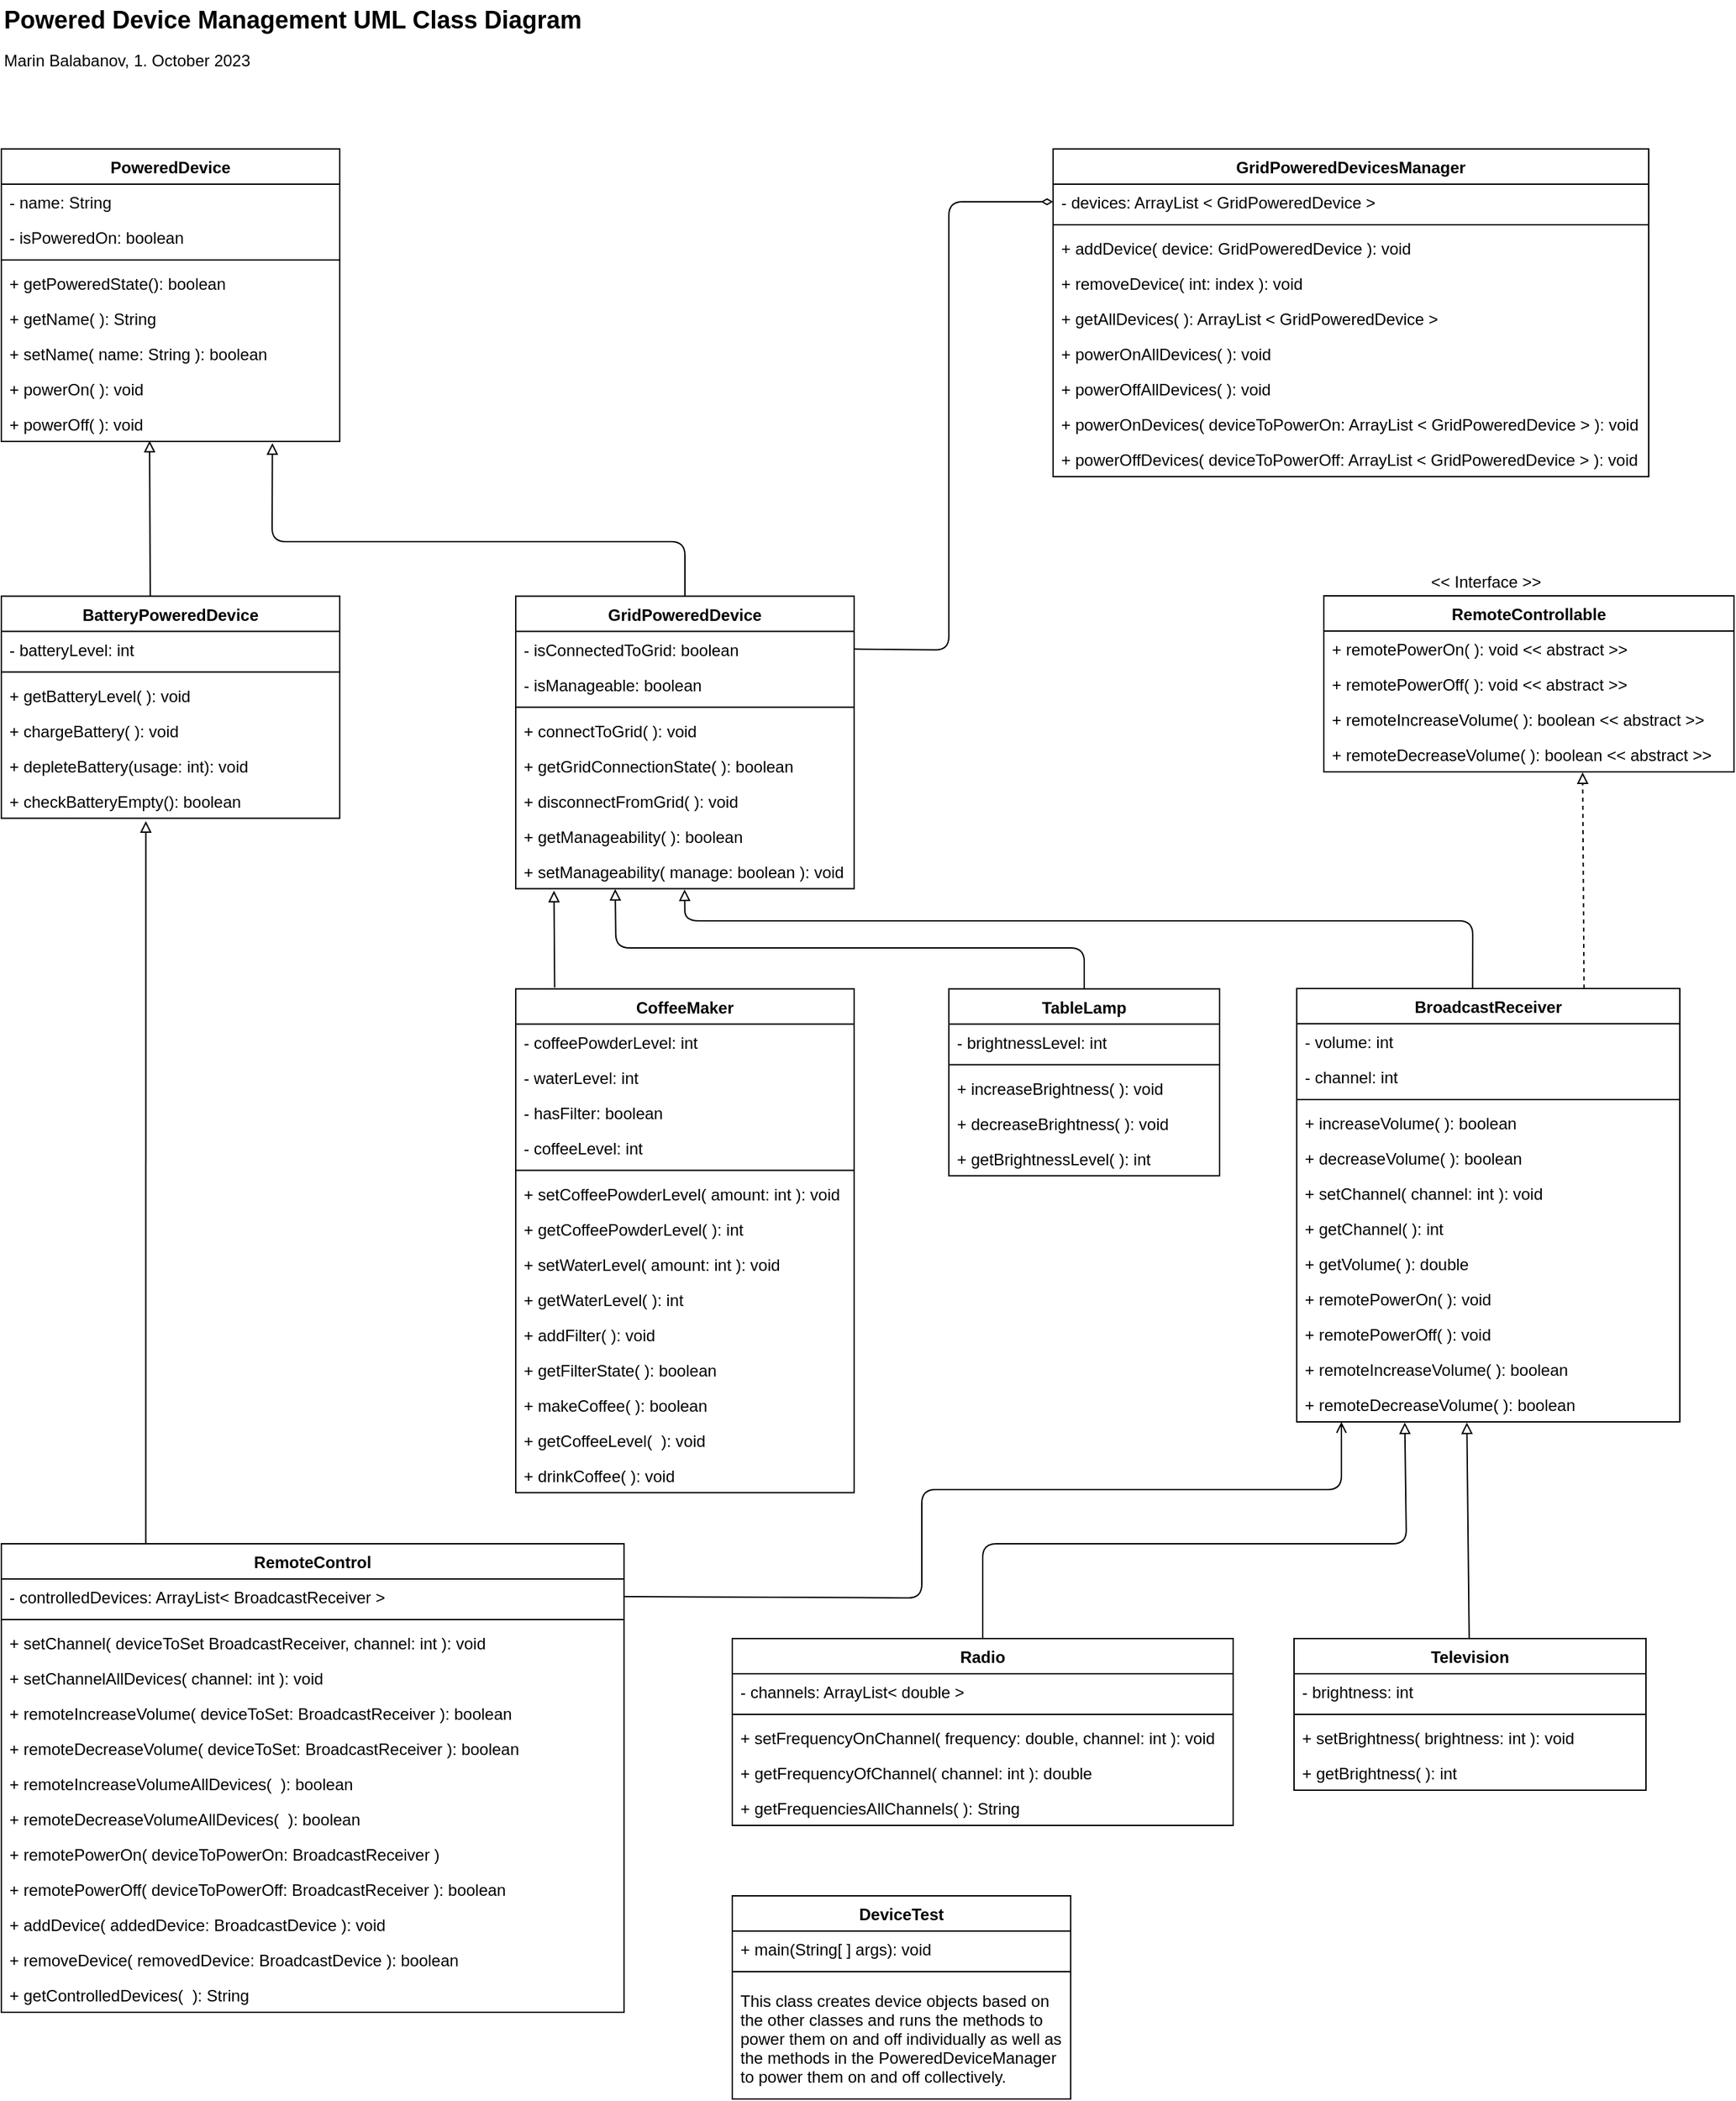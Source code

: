 <mxfile>
    <diagram id="2hzB7h1dTjumFmZ8ST3w" name="Page-1">
        <mxGraphModel dx="594" dy="463" grid="1" gridSize="10" guides="1" tooltips="1" connect="0" arrows="1" fold="1" page="1" pageScale="1" pageWidth="850" pageHeight="1100" math="0" shadow="0">
            <root>
                <mxCell id="0"/>
                <mxCell id="1" parent="0"/>
                <mxCell id="194" style="edgeStyle=none;html=1;entryX=0.801;entryY=1.049;entryDx=0;entryDy=0;entryPerimeter=0;endArrow=block;endFill=0;" parent="1" source="2" target="182" edge="1">
                    <mxGeometry relative="1" as="geometry">
                        <Array as="points">
                            <mxPoint x="565" y="440"/>
                            <mxPoint x="260" y="440"/>
                        </Array>
                    </mxGeometry>
                </mxCell>
                <mxCell id="2" value="GridPoweredDevice" style="swimlane;fontStyle=1;align=center;verticalAlign=top;childLayout=stackLayout;horizontal=1;startSize=26;horizontalStack=0;resizeParent=1;resizeParentMax=0;resizeLast=0;collapsible=1;marginBottom=0;" parent="1" vertex="1">
                    <mxGeometry x="440" y="480.31" width="250" height="216" as="geometry"/>
                </mxCell>
                <mxCell id="200" value="- isConnectedToGrid: boolean" style="text;strokeColor=none;fillColor=none;align=left;verticalAlign=top;spacingLeft=4;spacingRight=4;overflow=hidden;rotatable=0;points=[[0,0.5],[1,0.5]];portConstraint=eastwest;" parent="2" vertex="1">
                    <mxGeometry y="26" width="250" height="26" as="geometry"/>
                </mxCell>
                <mxCell id="6" value="- isManageable: boolean" style="text;strokeColor=none;fillColor=none;align=left;verticalAlign=top;spacingLeft=4;spacingRight=4;overflow=hidden;rotatable=0;points=[[0,0.5],[1,0.5]];portConstraint=eastwest;" parent="2" vertex="1">
                    <mxGeometry y="52" width="250" height="26" as="geometry"/>
                </mxCell>
                <mxCell id="4" value="" style="line;strokeWidth=1;fillColor=none;align=left;verticalAlign=middle;spacingTop=-1;spacingLeft=3;spacingRight=3;rotatable=0;labelPosition=right;points=[];portConstraint=eastwest;strokeColor=inherit;" parent="2" vertex="1">
                    <mxGeometry y="78" width="250" height="8" as="geometry"/>
                </mxCell>
                <mxCell id="201" value="+ connectToGrid( ): void" style="text;strokeColor=none;fillColor=none;align=left;verticalAlign=top;spacingLeft=4;spacingRight=4;overflow=hidden;rotatable=0;points=[[0,0.5],[1,0.5]];portConstraint=eastwest;" parent="2" vertex="1">
                    <mxGeometry y="86" width="250" height="26" as="geometry"/>
                </mxCell>
                <mxCell id="215" value="+ getGridConnectionState( ): boolean" style="text;strokeColor=none;fillColor=none;align=left;verticalAlign=top;spacingLeft=4;spacingRight=4;overflow=hidden;rotatable=0;points=[[0,0.5],[1,0.5]];portConstraint=eastwest;" vertex="1" parent="2">
                    <mxGeometry y="112" width="250" height="26" as="geometry"/>
                </mxCell>
                <mxCell id="202" value="+ disconnectFromGrid( ): void" style="text;strokeColor=none;fillColor=none;align=left;verticalAlign=top;spacingLeft=4;spacingRight=4;overflow=hidden;rotatable=0;points=[[0,0.5],[1,0.5]];portConstraint=eastwest;" parent="2" vertex="1">
                    <mxGeometry y="138" width="250" height="26" as="geometry"/>
                </mxCell>
                <mxCell id="147" value="+ getManageability( ): boolean" style="text;strokeColor=none;fillColor=none;align=left;verticalAlign=top;spacingLeft=4;spacingRight=4;overflow=hidden;rotatable=0;points=[[0,0.5],[1,0.5]];portConstraint=eastwest;" parent="2" vertex="1">
                    <mxGeometry y="164" width="250" height="26" as="geometry"/>
                </mxCell>
                <mxCell id="203" value="+ setManageability( manage: boolean ): void" style="text;strokeColor=none;fillColor=none;align=left;verticalAlign=top;spacingLeft=4;spacingRight=4;overflow=hidden;rotatable=0;points=[[0,0.5],[1,0.5]];portConstraint=eastwest;" parent="2" vertex="1">
                    <mxGeometry y="190" width="250" height="26" as="geometry"/>
                </mxCell>
                <mxCell id="122" style="edgeStyle=none;html=1;endArrow=block;endFill=0;exitX=0.5;exitY=0;exitDx=0;exitDy=0;entryX=0.282;entryY=1.017;entryDx=0;entryDy=0;entryPerimeter=0;" parent="1" source="15" target="229" edge="1">
                    <mxGeometry relative="1" as="geometry">
                        <mxPoint x="1095" y="1094" as="targetPoint"/>
                        <Array as="points">
                            <mxPoint x="785" y="1180"/>
                            <mxPoint x="1098" y="1180"/>
                        </Array>
                    </mxGeometry>
                </mxCell>
                <mxCell id="15" value="Radio" style="swimlane;fontStyle=1;align=center;verticalAlign=top;childLayout=stackLayout;horizontal=1;startSize=26;horizontalStack=0;resizeParent=1;resizeParentMax=0;resizeLast=0;collapsible=1;marginBottom=0;" parent="1" vertex="1">
                    <mxGeometry x="600" y="1250" width="370" height="138" as="geometry"/>
                </mxCell>
                <mxCell id="221" value="- channels: ArrayList&lt; double &gt;" style="text;strokeColor=none;fillColor=none;align=left;verticalAlign=top;spacingLeft=4;spacingRight=4;overflow=hidden;rotatable=0;points=[[0,0.5],[1,0.5]];portConstraint=eastwest;" vertex="1" parent="15">
                    <mxGeometry y="26" width="370" height="26" as="geometry"/>
                </mxCell>
                <mxCell id="222" value="" style="line;strokeWidth=1;fillColor=none;align=left;verticalAlign=middle;spacingTop=-1;spacingLeft=3;spacingRight=3;rotatable=0;labelPosition=right;points=[];portConstraint=eastwest;strokeColor=inherit;" vertex="1" parent="15">
                    <mxGeometry y="52" width="370" height="8" as="geometry"/>
                </mxCell>
                <mxCell id="19" value="+ setFrequencyOnChannel( frequency: double, channel: int ): void" style="text;strokeColor=none;fillColor=none;align=left;verticalAlign=top;spacingLeft=4;spacingRight=4;overflow=hidden;rotatable=0;points=[[0,0.5],[1,0.5]];portConstraint=eastwest;" parent="15" vertex="1">
                    <mxGeometry y="60" width="370" height="26" as="geometry"/>
                </mxCell>
                <mxCell id="162" value="+ getFrequencyOfChannel( channel: int ): double" style="text;strokeColor=none;fillColor=none;align=left;verticalAlign=top;spacingLeft=4;spacingRight=4;overflow=hidden;rotatable=0;points=[[0,0.5],[1,0.5]];portConstraint=eastwest;" parent="15" vertex="1">
                    <mxGeometry y="86" width="370" height="26" as="geometry"/>
                </mxCell>
                <mxCell id="223" value="+ getFrequenciesAllChannels( ): String" style="text;strokeColor=none;fillColor=none;align=left;verticalAlign=top;spacingLeft=4;spacingRight=4;overflow=hidden;rotatable=0;points=[[0,0.5],[1,0.5]];portConstraint=eastwest;" vertex="1" parent="15">
                    <mxGeometry y="112" width="370" height="26" as="geometry"/>
                </mxCell>
                <mxCell id="197" style="edgeStyle=none;html=1;entryX=0.444;entryY=1.017;entryDx=0;entryDy=0;entryPerimeter=0;endArrow=block;endFill=0;" parent="1" source="31" target="229" edge="1">
                    <mxGeometry relative="1" as="geometry"/>
                </mxCell>
                <mxCell id="31" value="Television" style="swimlane;fontStyle=1;align=center;verticalAlign=top;childLayout=stackLayout;horizontal=1;startSize=26;horizontalStack=0;resizeParent=1;resizeParentMax=0;resizeLast=0;collapsible=1;marginBottom=0;" parent="1" vertex="1">
                    <mxGeometry x="1015" y="1250" width="260" height="112" as="geometry"/>
                </mxCell>
                <mxCell id="32" value="- brightness: int" style="text;strokeColor=none;fillColor=none;align=left;verticalAlign=top;spacingLeft=4;spacingRight=4;overflow=hidden;rotatable=0;points=[[0,0.5],[1,0.5]];portConstraint=eastwest;" parent="31" vertex="1">
                    <mxGeometry y="26" width="260" height="26" as="geometry"/>
                </mxCell>
                <mxCell id="34" value="" style="line;strokeWidth=1;fillColor=none;align=left;verticalAlign=middle;spacingTop=-1;spacingLeft=3;spacingRight=3;rotatable=0;labelPosition=right;points=[];portConstraint=eastwest;strokeColor=inherit;" parent="31" vertex="1">
                    <mxGeometry y="52" width="260" height="8" as="geometry"/>
                </mxCell>
                <mxCell id="35" value="+ setBrightness( brightness: int ): void" style="text;strokeColor=none;fillColor=none;align=left;verticalAlign=top;spacingLeft=4;spacingRight=4;overflow=hidden;rotatable=0;points=[[0,0.5],[1,0.5]];portConstraint=eastwest;" parent="31" vertex="1">
                    <mxGeometry y="60" width="260" height="26" as="geometry"/>
                </mxCell>
                <mxCell id="36" value="+ getBrightness( ): int" style="text;strokeColor=none;fillColor=none;align=left;verticalAlign=top;spacingLeft=4;spacingRight=4;overflow=hidden;rotatable=0;points=[[0,0.5],[1,0.5]];portConstraint=eastwest;" parent="31" vertex="1">
                    <mxGeometry y="86" width="260" height="26" as="geometry"/>
                </mxCell>
                <mxCell id="120" style="edgeStyle=none;html=1;exitX=0.75;exitY=0;exitDx=0;exitDy=0;dashed=1;endArrow=block;endFill=0;entryX=0.631;entryY=1.016;entryDx=0;entryDy=0;entryPerimeter=0;" parent="1" source="44" target="227" edge="1">
                    <mxGeometry relative="1" as="geometry">
                        <mxPoint x="1194.857" y="700.31" as="targetPoint"/>
                    </mxGeometry>
                </mxCell>
                <mxCell id="44" value="BroadcastReceiver" style="swimlane;fontStyle=1;align=center;verticalAlign=top;childLayout=stackLayout;horizontal=1;startSize=26;horizontalStack=0;resizeParent=1;resizeParentMax=0;resizeLast=0;collapsible=1;marginBottom=0;" parent="1" vertex="1">
                    <mxGeometry x="1017" y="770" width="283" height="320" as="geometry"/>
                </mxCell>
                <mxCell id="46" value="- volume: int" style="text;strokeColor=none;fillColor=none;align=left;verticalAlign=top;spacingLeft=4;spacingRight=4;overflow=hidden;rotatable=0;points=[[0,0.5],[1,0.5]];portConstraint=eastwest;" parent="44" vertex="1">
                    <mxGeometry y="26" width="283" height="26" as="geometry"/>
                </mxCell>
                <mxCell id="149" value="- channel: int" style="text;strokeColor=none;fillColor=none;align=left;verticalAlign=top;spacingLeft=4;spacingRight=4;overflow=hidden;rotatable=0;points=[[0,0.5],[1,0.5]];portConstraint=eastwest;" parent="44" vertex="1">
                    <mxGeometry y="52" width="283" height="26" as="geometry"/>
                </mxCell>
                <mxCell id="48" value="" style="line;strokeWidth=1;fillColor=none;align=left;verticalAlign=middle;spacingTop=-1;spacingLeft=3;spacingRight=3;rotatable=0;labelPosition=right;points=[];portConstraint=eastwest;strokeColor=inherit;" parent="44" vertex="1">
                    <mxGeometry y="78" width="283" height="8" as="geometry"/>
                </mxCell>
                <mxCell id="51" value="+ increaseVolume( ): boolean" style="text;strokeColor=none;fillColor=none;align=left;verticalAlign=top;spacingLeft=4;spacingRight=4;overflow=hidden;rotatable=0;points=[[0,0.5],[1,0.5]];portConstraint=eastwest;" parent="44" vertex="1">
                    <mxGeometry y="86" width="283" height="26" as="geometry"/>
                </mxCell>
                <mxCell id="52" value="+ decreaseVolume( ): boolean" style="text;strokeColor=none;fillColor=none;align=left;verticalAlign=top;spacingLeft=4;spacingRight=4;overflow=hidden;rotatable=0;points=[[0,0.5],[1,0.5]];portConstraint=eastwest;" parent="44" vertex="1">
                    <mxGeometry y="112" width="283" height="26" as="geometry"/>
                </mxCell>
                <mxCell id="150" value="+ setChannel( channel: int ): void" style="text;strokeColor=none;fillColor=none;align=left;verticalAlign=top;spacingLeft=4;spacingRight=4;overflow=hidden;rotatable=0;points=[[0,0.5],[1,0.5]];portConstraint=eastwest;" parent="44" vertex="1">
                    <mxGeometry y="138" width="283" height="26" as="geometry"/>
                </mxCell>
                <mxCell id="53" value="+ getChannel( ): int" style="text;strokeColor=none;fillColor=none;align=left;verticalAlign=top;spacingLeft=4;spacingRight=4;overflow=hidden;rotatable=0;points=[[0,0.5],[1,0.5]];portConstraint=eastwest;" parent="44" vertex="1">
                    <mxGeometry y="164" width="283" height="26" as="geometry"/>
                </mxCell>
                <mxCell id="159" value="+ getVolume( ): double" style="text;strokeColor=none;fillColor=none;align=left;verticalAlign=top;spacingLeft=4;spacingRight=4;overflow=hidden;rotatable=0;points=[[0,0.5],[1,0.5]];portConstraint=eastwest;" parent="44" vertex="1">
                    <mxGeometry y="190" width="283" height="26" as="geometry"/>
                </mxCell>
                <mxCell id="160" value="+ remotePowerOn( ): void" style="text;strokeColor=none;fillColor=none;align=left;verticalAlign=top;spacingLeft=4;spacingRight=4;overflow=hidden;rotatable=0;points=[[0,0.5],[1,0.5]];portConstraint=eastwest;" parent="44" vertex="1">
                    <mxGeometry y="216" width="283" height="26" as="geometry"/>
                </mxCell>
                <mxCell id="161" value="+ remotePowerOff( ): void" style="text;strokeColor=none;fillColor=none;align=left;verticalAlign=top;spacingLeft=4;spacingRight=4;overflow=hidden;rotatable=0;points=[[0,0.5],[1,0.5]];portConstraint=eastwest;" parent="44" vertex="1">
                    <mxGeometry y="242" width="283" height="26" as="geometry"/>
                </mxCell>
                <mxCell id="228" value="+ remoteIncreaseVolume( ): boolean" style="text;strokeColor=none;fillColor=none;align=left;verticalAlign=top;spacingLeft=4;spacingRight=4;overflow=hidden;rotatable=0;points=[[0,0.5],[1,0.5]];portConstraint=eastwest;" vertex="1" parent="44">
                    <mxGeometry y="268" width="283" height="26" as="geometry"/>
                </mxCell>
                <mxCell id="229" value="+ remoteDecreaseVolume( ): boolean" style="text;strokeColor=none;fillColor=none;align=left;verticalAlign=top;spacingLeft=4;spacingRight=4;overflow=hidden;rotatable=0;points=[[0,0.5],[1,0.5]];portConstraint=eastwest;" vertex="1" parent="44">
                    <mxGeometry y="294" width="283" height="26" as="geometry"/>
                </mxCell>
                <mxCell id="55" value="TableLamp" style="swimlane;fontStyle=1;align=center;verticalAlign=top;childLayout=stackLayout;horizontal=1;startSize=26;horizontalStack=0;resizeParent=1;resizeParentMax=0;resizeLast=0;collapsible=1;marginBottom=0;" parent="1" vertex="1">
                    <mxGeometry x="760" y="770.31" width="200" height="138" as="geometry"/>
                </mxCell>
                <mxCell id="56" value="- brightnessLevel: int" style="text;strokeColor=none;fillColor=none;align=left;verticalAlign=top;spacingLeft=4;spacingRight=4;overflow=hidden;rotatable=0;points=[[0,0.5],[1,0.5]];portConstraint=eastwest;" parent="55" vertex="1">
                    <mxGeometry y="26" width="200" height="26" as="geometry"/>
                </mxCell>
                <mxCell id="58" value="" style="line;strokeWidth=1;fillColor=none;align=left;verticalAlign=middle;spacingTop=-1;spacingLeft=3;spacingRight=3;rotatable=0;labelPosition=right;points=[];portConstraint=eastwest;strokeColor=inherit;" parent="55" vertex="1">
                    <mxGeometry y="52" width="200" height="8" as="geometry"/>
                </mxCell>
                <mxCell id="59" value="+ increaseBrightness( ): void" style="text;strokeColor=none;fillColor=none;align=left;verticalAlign=top;spacingLeft=4;spacingRight=4;overflow=hidden;rotatable=0;points=[[0,0.5],[1,0.5]];portConstraint=eastwest;" parent="55" vertex="1">
                    <mxGeometry y="60" width="200" height="26" as="geometry"/>
                </mxCell>
                <mxCell id="60" value="+ decreaseBrightness( ): void" style="text;strokeColor=none;fillColor=none;align=left;verticalAlign=top;spacingLeft=4;spacingRight=4;overflow=hidden;rotatable=0;points=[[0,0.5],[1,0.5]];portConstraint=eastwest;" parent="55" vertex="1">
                    <mxGeometry y="86" width="200" height="26" as="geometry"/>
                </mxCell>
                <mxCell id="61" value="+ getBrightnessLevel( ): int" style="text;strokeColor=none;fillColor=none;align=left;verticalAlign=top;spacingLeft=4;spacingRight=4;overflow=hidden;rotatable=0;points=[[0,0.5],[1,0.5]];portConstraint=eastwest;" parent="55" vertex="1">
                    <mxGeometry y="112" width="200" height="26" as="geometry"/>
                </mxCell>
                <mxCell id="199" style="edgeStyle=none;html=1;endArrow=block;endFill=0;exitX=0.115;exitY=-0.003;exitDx=0;exitDy=0;exitPerimeter=0;entryX=0.113;entryY=1.056;entryDx=0;entryDy=0;entryPerimeter=0;" parent="1" source="62" edge="1" target="203">
                    <mxGeometry relative="1" as="geometry">
                        <mxPoint x="469" y="670" as="targetPoint"/>
                    </mxGeometry>
                </mxCell>
                <mxCell id="62" value="CoffeeMaker" style="swimlane;fontStyle=1;align=center;verticalAlign=top;childLayout=stackLayout;horizontal=1;startSize=26;horizontalStack=0;resizeParent=1;resizeParentMax=0;resizeLast=0;collapsible=1;marginBottom=0;" parent="1" vertex="1">
                    <mxGeometry x="440" y="770.31" width="250" height="372" as="geometry"/>
                </mxCell>
                <mxCell id="63" value="- coffeePowderLevel: int" style="text;strokeColor=none;fillColor=none;align=left;verticalAlign=top;spacingLeft=4;spacingRight=4;overflow=hidden;rotatable=0;points=[[0,0.5],[1,0.5]];portConstraint=eastwest;" parent="62" vertex="1">
                    <mxGeometry y="26" width="250" height="26" as="geometry"/>
                </mxCell>
                <mxCell id="71" value="- waterLevel: int" style="text;strokeColor=none;fillColor=none;align=left;verticalAlign=top;spacingLeft=4;spacingRight=4;overflow=hidden;rotatable=0;points=[[0,0.5],[1,0.5]];portConstraint=eastwest;" parent="62" vertex="1">
                    <mxGeometry y="52" width="250" height="26" as="geometry"/>
                </mxCell>
                <mxCell id="70" value="- hasFilter: boolean" style="text;strokeColor=none;fillColor=none;align=left;verticalAlign=top;spacingLeft=4;spacingRight=4;overflow=hidden;rotatable=0;points=[[0,0.5],[1,0.5]];portConstraint=eastwest;" parent="62" vertex="1">
                    <mxGeometry y="78" width="250" height="26" as="geometry"/>
                </mxCell>
                <mxCell id="218" value="- coffeeLevel: int" style="text;strokeColor=none;fillColor=none;align=left;verticalAlign=top;spacingLeft=4;spacingRight=4;overflow=hidden;rotatable=0;points=[[0,0.5],[1,0.5]];portConstraint=eastwest;" vertex="1" parent="62">
                    <mxGeometry y="104" width="250" height="26" as="geometry"/>
                </mxCell>
                <mxCell id="64" value="" style="line;strokeWidth=1;fillColor=none;align=left;verticalAlign=middle;spacingTop=-1;spacingLeft=3;spacingRight=3;rotatable=0;labelPosition=right;points=[];portConstraint=eastwest;strokeColor=inherit;" parent="62" vertex="1">
                    <mxGeometry y="130" width="250" height="8" as="geometry"/>
                </mxCell>
                <mxCell id="65" value="+ setCoffeePowderLevel( amount: int ): void" style="text;strokeColor=none;fillColor=none;align=left;verticalAlign=top;spacingLeft=4;spacingRight=4;overflow=hidden;rotatable=0;points=[[0,0.5],[1,0.5]];portConstraint=eastwest;" parent="62" vertex="1">
                    <mxGeometry y="138" width="250" height="26" as="geometry"/>
                </mxCell>
                <mxCell id="66" value="+ getCoffeePowderLevel( ): int" style="text;strokeColor=none;fillColor=none;align=left;verticalAlign=top;spacingLeft=4;spacingRight=4;overflow=hidden;rotatable=0;points=[[0,0.5],[1,0.5]];portConstraint=eastwest;" parent="62" vertex="1">
                    <mxGeometry y="164" width="250" height="26" as="geometry"/>
                </mxCell>
                <mxCell id="128" value="+ setWaterLevel( amount: int ): void" style="text;strokeColor=none;fillColor=none;align=left;verticalAlign=top;spacingLeft=4;spacingRight=4;overflow=hidden;rotatable=0;points=[[0,0.5],[1,0.5]];portConstraint=eastwest;" parent="62" vertex="1">
                    <mxGeometry y="190" width="250" height="26" as="geometry"/>
                </mxCell>
                <mxCell id="129" value="+ getWaterLevel( ): int" style="text;strokeColor=none;fillColor=none;align=left;verticalAlign=top;spacingLeft=4;spacingRight=4;overflow=hidden;rotatable=0;points=[[0,0.5],[1,0.5]];portConstraint=eastwest;" parent="62" vertex="1">
                    <mxGeometry y="216" width="250" height="26" as="geometry"/>
                </mxCell>
                <mxCell id="67" value="+ addFilter( ): void" style="text;strokeColor=none;fillColor=none;align=left;verticalAlign=top;spacingLeft=4;spacingRight=4;overflow=hidden;rotatable=0;points=[[0,0.5],[1,0.5]];portConstraint=eastwest;" parent="62" vertex="1">
                    <mxGeometry y="242" width="250" height="26" as="geometry"/>
                </mxCell>
                <mxCell id="130" value="+ getFilterState( ): boolean" style="text;strokeColor=none;fillColor=none;align=left;verticalAlign=top;spacingLeft=4;spacingRight=4;overflow=hidden;rotatable=0;points=[[0,0.5],[1,0.5]];portConstraint=eastwest;" parent="62" vertex="1">
                    <mxGeometry y="268" width="250" height="26" as="geometry"/>
                </mxCell>
                <mxCell id="216" value="+ makeCoffee( ): boolean" style="text;strokeColor=none;fillColor=none;align=left;verticalAlign=top;spacingLeft=4;spacingRight=4;overflow=hidden;rotatable=0;points=[[0,0.5],[1,0.5]];portConstraint=eastwest;" vertex="1" parent="62">
                    <mxGeometry y="294" width="250" height="26" as="geometry"/>
                </mxCell>
                <mxCell id="219" value="+ getCoffeeLevel(  ): void" style="text;strokeColor=none;fillColor=none;align=left;verticalAlign=top;spacingLeft=4;spacingRight=4;overflow=hidden;rotatable=0;points=[[0,0.5],[1,0.5]];portConstraint=eastwest;" vertex="1" parent="62">
                    <mxGeometry y="320" width="250" height="26" as="geometry"/>
                </mxCell>
                <mxCell id="220" value="+ drinkCoffee( ): void" style="text;strokeColor=none;fillColor=none;align=left;verticalAlign=top;spacingLeft=4;spacingRight=4;overflow=hidden;rotatable=0;points=[[0,0.5],[1,0.5]];portConstraint=eastwest;" vertex="1" parent="62">
                    <mxGeometry y="346" width="250" height="26" as="geometry"/>
                </mxCell>
                <mxCell id="87" value="RemoteControllable" style="swimlane;fontStyle=1;align=center;verticalAlign=top;childLayout=stackLayout;horizontal=1;startSize=26;horizontalStack=0;resizeParent=1;resizeParentMax=0;resizeLast=0;collapsible=1;marginBottom=0;" parent="1" vertex="1">
                    <mxGeometry x="1037" y="480" width="303" height="130" as="geometry"/>
                </mxCell>
                <mxCell id="88" value="+ remotePowerOn( ): void &lt;&lt; abstract &gt;&gt;" style="text;strokeColor=none;fillColor=none;align=left;verticalAlign=top;spacingLeft=4;spacingRight=4;overflow=hidden;rotatable=0;points=[[0,0.5],[1,0.5]];portConstraint=eastwest;" parent="87" vertex="1">
                    <mxGeometry y="26" width="303" height="26" as="geometry"/>
                </mxCell>
                <mxCell id="89" value="+ remotePowerOff( ): void &lt;&lt; abstract &gt;&gt;" style="text;strokeColor=none;fillColor=none;align=left;verticalAlign=top;spacingLeft=4;spacingRight=4;overflow=hidden;rotatable=0;points=[[0,0.5],[1,0.5]];portConstraint=eastwest;" parent="87" vertex="1">
                    <mxGeometry y="52" width="303" height="26" as="geometry"/>
                </mxCell>
                <mxCell id="226" value="+ remoteIncreaseVolume( ): boolean &lt;&lt; abstract &gt;&gt;" style="text;strokeColor=none;fillColor=none;align=left;verticalAlign=top;spacingLeft=4;spacingRight=4;overflow=hidden;rotatable=0;points=[[0,0.5],[1,0.5]];portConstraint=eastwest;" vertex="1" parent="87">
                    <mxGeometry y="78" width="303" height="26" as="geometry"/>
                </mxCell>
                <mxCell id="227" value="+ remoteDecreaseVolume( ): boolean &lt;&lt; abstract &gt;&gt;" style="text;strokeColor=none;fillColor=none;align=left;verticalAlign=top;spacingLeft=4;spacingRight=4;overflow=hidden;rotatable=0;points=[[0,0.5],[1,0.5]];portConstraint=eastwest;" vertex="1" parent="87">
                    <mxGeometry y="104" width="303" height="26" as="geometry"/>
                </mxCell>
                <mxCell id="92" value="GridPoweredDevicesManager" style="swimlane;fontStyle=1;align=center;verticalAlign=top;childLayout=stackLayout;horizontal=1;startSize=26;horizontalStack=0;resizeParent=1;resizeParentMax=0;resizeLast=0;collapsible=1;marginBottom=0;" parent="1" vertex="1">
                    <mxGeometry x="837" y="150" width="440" height="242" as="geometry"/>
                </mxCell>
                <mxCell id="93" value="- devices: ArrayList &lt; GridPoweredDevice &gt;" style="text;strokeColor=none;fillColor=none;align=left;verticalAlign=top;spacingLeft=4;spacingRight=4;overflow=hidden;rotatable=0;points=[[0,0.5],[1,0.5]];portConstraint=eastwest;" parent="92" vertex="1">
                    <mxGeometry y="26" width="440" height="26" as="geometry"/>
                </mxCell>
                <mxCell id="95" value="" style="line;strokeWidth=1;fillColor=none;align=left;verticalAlign=middle;spacingTop=-1;spacingLeft=3;spacingRight=3;rotatable=0;labelPosition=right;points=[];portConstraint=eastwest;strokeColor=inherit;" parent="92" vertex="1">
                    <mxGeometry y="52" width="440" height="8" as="geometry"/>
                </mxCell>
                <mxCell id="96" value="+ addDevice( device: GridPoweredDevice ): void" style="text;strokeColor=none;fillColor=none;align=left;verticalAlign=top;spacingLeft=4;spacingRight=4;overflow=hidden;rotatable=0;points=[[0,0.5],[1,0.5]];portConstraint=eastwest;" parent="92" vertex="1">
                    <mxGeometry y="60" width="440" height="26" as="geometry"/>
                </mxCell>
                <mxCell id="98" value="+ removeDevice( int: index ): void" style="text;strokeColor=none;fillColor=none;align=left;verticalAlign=top;spacingLeft=4;spacingRight=4;overflow=hidden;rotatable=0;points=[[0,0.5],[1,0.5]];portConstraint=eastwest;" parent="92" vertex="1">
                    <mxGeometry y="86" width="440" height="26" as="geometry"/>
                </mxCell>
                <mxCell id="97" value="+ getAllDevices( ): ArrayList &lt; GridPoweredDevice &gt;" style="text;strokeColor=none;fillColor=none;align=left;verticalAlign=top;spacingLeft=4;spacingRight=4;overflow=hidden;rotatable=0;points=[[0,0.5],[1,0.5]];portConstraint=eastwest;" parent="92" vertex="1">
                    <mxGeometry y="112" width="440" height="26" as="geometry"/>
                </mxCell>
                <mxCell id="99" value="+ powerOnAllDevices( ): void" style="text;strokeColor=none;fillColor=none;align=left;verticalAlign=top;spacingLeft=4;spacingRight=4;overflow=hidden;rotatable=0;points=[[0,0.5],[1,0.5]];portConstraint=eastwest;" parent="92" vertex="1">
                    <mxGeometry y="138" width="440" height="26" as="geometry"/>
                </mxCell>
                <mxCell id="100" value="+ powerOffAllDevices( ): void" style="text;strokeColor=none;fillColor=none;align=left;verticalAlign=top;spacingLeft=4;spacingRight=4;overflow=hidden;rotatable=0;points=[[0,0.5],[1,0.5]];portConstraint=eastwest;" parent="92" vertex="1">
                    <mxGeometry y="164" width="440" height="26" as="geometry"/>
                </mxCell>
                <mxCell id="136" value="+ powerOnDevices( deviceToPowerOn: ArrayList &lt; GridPoweredDevice &gt; ): void" style="text;strokeColor=none;fillColor=none;align=left;verticalAlign=top;spacingLeft=4;spacingRight=4;overflow=hidden;rotatable=0;points=[[0,0.5],[1,0.5]];portConstraint=eastwest;" parent="92" vertex="1">
                    <mxGeometry y="190" width="440" height="26" as="geometry"/>
                </mxCell>
                <mxCell id="152" value="+ powerOffDevices( deviceToPowerOff: ArrayList &lt; GridPoweredDevice &gt; ): void" style="text;strokeColor=none;fillColor=none;align=left;verticalAlign=top;spacingLeft=4;spacingRight=4;overflow=hidden;rotatable=0;points=[[0,0.5],[1,0.5]];portConstraint=eastwest;" parent="92" vertex="1">
                    <mxGeometry y="216" width="440" height="26" as="geometry"/>
                </mxCell>
                <mxCell id="112" style="edgeStyle=none;html=1;entryX=0;entryY=0.5;entryDx=0;entryDy=0;endArrow=diamondThin;endFill=0;exitX=1;exitY=0.5;exitDx=0;exitDy=0;" parent="1" target="93" edge="1">
                    <mxGeometry relative="1" as="geometry">
                        <mxPoint x="690" y="519.31" as="sourcePoint"/>
                        <Array as="points">
                            <mxPoint x="760" y="520"/>
                            <mxPoint x="760" y="189"/>
                        </Array>
                    </mxGeometry>
                </mxCell>
                <mxCell id="115" style="edgeStyle=none;html=1;endArrow=block;endFill=0;entryX=0.294;entryY=1.008;entryDx=0;entryDy=0;entryPerimeter=0;" parent="1" target="203" edge="1">
                    <mxGeometry relative="1" as="geometry">
                        <mxPoint x="860" y="770" as="sourcePoint"/>
                        <mxPoint x="515" y="644.986" as="targetPoint"/>
                        <Array as="points">
                            <mxPoint x="860" y="740"/>
                            <mxPoint x="514" y="740"/>
                        </Array>
                    </mxGeometry>
                </mxCell>
                <mxCell id="116" style="edgeStyle=none;html=1;endArrow=block;endFill=0;exitX=0.459;exitY=0;exitDx=0;exitDy=0;entryX=0.499;entryY=1.02;entryDx=0;entryDy=0;entryPerimeter=0;exitPerimeter=0;" parent="1" source="44" target="203" edge="1">
                    <mxGeometry relative="1" as="geometry">
                        <mxPoint x="550" y="835.52" as="sourcePoint"/>
                        <mxPoint x="581.5" y="644.388" as="targetPoint"/>
                        <Array as="points">
                            <mxPoint x="1147" y="720"/>
                            <mxPoint x="565" y="720"/>
                        </Array>
                    </mxGeometry>
                </mxCell>
                <mxCell id="124" value="Powered Device Management UML Class Diagram" style="text;html=1;strokeColor=none;fillColor=none;align=left;verticalAlign=middle;whiteSpace=wrap;rounded=0;fontStyle=1;fontSize=18;" parent="1" vertex="1">
                    <mxGeometry x="60" y="40" width="480" height="30" as="geometry"/>
                </mxCell>
                <mxCell id="125" value="Marin Balabanov, 1. October 2023" style="text;html=1;strokeColor=none;fillColor=none;align=left;verticalAlign=middle;whiteSpace=wrap;rounded=0;" parent="1" vertex="1">
                    <mxGeometry x="60" y="70" width="230" height="30" as="geometry"/>
                </mxCell>
                <mxCell id="135" value="&amp;lt;&amp;lt; Interface &amp;gt;&amp;gt;" style="text;html=1;strokeColor=none;fillColor=none;align=center;verticalAlign=middle;whiteSpace=wrap;rounded=0;" parent="1" vertex="1">
                    <mxGeometry x="1037" y="460.0" width="240" height="20" as="geometry"/>
                </mxCell>
                <mxCell id="190" style="edgeStyle=none;html=1;exitX=1;exitY=0.5;exitDx=0;exitDy=0;endArrow=open;endFill=0;" parent="1" source="167" edge="1">
                    <mxGeometry relative="1" as="geometry">
                        <Array as="points">
                            <mxPoint x="740" y="1220"/>
                            <mxPoint x="740" y="1140"/>
                            <mxPoint x="1050" y="1140"/>
                        </Array>
                        <mxPoint x="1050" y="1090" as="targetPoint"/>
                    </mxGeometry>
                </mxCell>
                <mxCell id="192" style="edgeStyle=none;html=1;entryX=0.427;entryY=1.081;entryDx=0;entryDy=0;entryPerimeter=0;endArrow=block;endFill=0;exitX=0.232;exitY=0;exitDx=0;exitDy=0;exitPerimeter=0;" parent="1" source="163" target="231" edge="1">
                    <mxGeometry relative="1" as="geometry">
                        <mxPoint x="220" y="740" as="targetPoint"/>
                        <mxPoint x="170" y="1060" as="sourcePoint"/>
                    </mxGeometry>
                </mxCell>
                <mxCell id="163" value="RemoteControl" style="swimlane;fontStyle=1;align=center;verticalAlign=top;childLayout=stackLayout;horizontal=1;startSize=26;horizontalStack=0;resizeParent=1;resizeParentMax=0;resizeLast=0;collapsible=1;marginBottom=0;" parent="1" vertex="1">
                    <mxGeometry x="60" y="1180" width="460" height="346" as="geometry"/>
                </mxCell>
                <mxCell id="167" value="- controlledDevices: ArrayList&lt; BroadcastReceiver &gt;" style="text;strokeColor=none;fillColor=none;align=left;verticalAlign=top;spacingLeft=4;spacingRight=4;overflow=hidden;rotatable=0;points=[[0,0.5],[1,0.5]];portConstraint=eastwest;" parent="163" vertex="1">
                    <mxGeometry y="26" width="460" height="26" as="geometry"/>
                </mxCell>
                <mxCell id="168" value="" style="line;strokeWidth=1;fillColor=none;align=left;verticalAlign=middle;spacingTop=-1;spacingLeft=3;spacingRight=3;rotatable=0;labelPosition=right;points=[];portConstraint=eastwest;strokeColor=inherit;" parent="163" vertex="1">
                    <mxGeometry y="52" width="460" height="8" as="geometry"/>
                </mxCell>
                <mxCell id="169" value="+ setChannel( deviceToSet BroadcastReceiver, channel: int ): void" style="text;strokeColor=none;fillColor=none;align=left;verticalAlign=top;spacingLeft=4;spacingRight=4;overflow=hidden;rotatable=0;points=[[0,0.5],[1,0.5]];portConstraint=eastwest;" parent="163" vertex="1">
                    <mxGeometry y="60" width="460" height="26" as="geometry"/>
                </mxCell>
                <mxCell id="211" value="+ setChannelAllDevices( channel: int ): void" style="text;strokeColor=none;fillColor=none;align=left;verticalAlign=top;spacingLeft=4;spacingRight=4;overflow=hidden;rotatable=0;points=[[0,0.5],[1,0.5]];portConstraint=eastwest;" vertex="1" parent="163">
                    <mxGeometry y="86" width="460" height="26" as="geometry"/>
                </mxCell>
                <mxCell id="170" value="+ remoteIncreaseVolume( deviceToSet: BroadcastReceiver ): boolean" style="text;strokeColor=none;fillColor=none;align=left;verticalAlign=top;spacingLeft=4;spacingRight=4;overflow=hidden;rotatable=0;points=[[0,0.5],[1,0.5]];portConstraint=eastwest;" parent="163" vertex="1">
                    <mxGeometry y="112" width="460" height="26" as="geometry"/>
                </mxCell>
                <mxCell id="171" value="+ remoteDecreaseVolume( deviceToSet: BroadcastReceiver ): boolean" style="text;strokeColor=none;fillColor=none;align=left;verticalAlign=top;spacingLeft=4;spacingRight=4;overflow=hidden;rotatable=0;points=[[0,0.5],[1,0.5]];portConstraint=eastwest;" parent="163" vertex="1">
                    <mxGeometry y="138" width="460" height="26" as="geometry"/>
                </mxCell>
                <mxCell id="214" value="+ remoteIncreaseVolumeAllDevices(  ): boolean" style="text;strokeColor=none;fillColor=none;align=left;verticalAlign=top;spacingLeft=4;spacingRight=4;overflow=hidden;rotatable=0;points=[[0,0.5],[1,0.5]];portConstraint=eastwest;" vertex="1" parent="163">
                    <mxGeometry y="164" width="460" height="26" as="geometry"/>
                </mxCell>
                <mxCell id="212" value="+ remoteDecreaseVolumeAllDevices(  ): boolean" style="text;strokeColor=none;fillColor=none;align=left;verticalAlign=top;spacingLeft=4;spacingRight=4;overflow=hidden;rotatable=0;points=[[0,0.5],[1,0.5]];portConstraint=eastwest;" vertex="1" parent="163">
                    <mxGeometry y="190" width="460" height="26" as="geometry"/>
                </mxCell>
                <mxCell id="234" value="+ remotePowerOn( deviceToPowerOn: BroadcastReceiver )" style="text;strokeColor=none;fillColor=none;align=left;verticalAlign=top;spacingLeft=4;spacingRight=4;overflow=hidden;rotatable=0;points=[[0,0.5],[1,0.5]];portConstraint=eastwest;" vertex="1" parent="163">
                    <mxGeometry y="216" width="460" height="26" as="geometry"/>
                </mxCell>
                <mxCell id="233" value="+ remotePowerOff( deviceToPowerOff: BroadcastReceiver ): boolean" style="text;strokeColor=none;fillColor=none;align=left;verticalAlign=top;spacingLeft=4;spacingRight=4;overflow=hidden;rotatable=0;points=[[0,0.5],[1,0.5]];portConstraint=eastwest;" vertex="1" parent="163">
                    <mxGeometry y="242" width="460" height="26" as="geometry"/>
                </mxCell>
                <mxCell id="208" value="+ addDevice( addedDevice: BroadcastDevice ): void" style="text;strokeColor=none;fillColor=none;align=left;verticalAlign=top;spacingLeft=4;spacingRight=4;overflow=hidden;rotatable=0;points=[[0,0.5],[1,0.5]];portConstraint=eastwest;" vertex="1" parent="163">
                    <mxGeometry y="268" width="460" height="26" as="geometry"/>
                </mxCell>
                <mxCell id="209" value="+ removeDevice( removedDevice: BroadcastDevice ): boolean" style="text;strokeColor=none;fillColor=none;align=left;verticalAlign=top;spacingLeft=4;spacingRight=4;overflow=hidden;rotatable=0;points=[[0,0.5],[1,0.5]];portConstraint=eastwest;" vertex="1" parent="163">
                    <mxGeometry y="294" width="460" height="26" as="geometry"/>
                </mxCell>
                <mxCell id="232" value="+ getControlledDevices(  ): String" style="text;strokeColor=none;fillColor=none;align=left;verticalAlign=top;spacingLeft=4;spacingRight=4;overflow=hidden;rotatable=0;points=[[0,0.5],[1,0.5]];portConstraint=eastwest;" vertex="1" parent="163">
                    <mxGeometry y="320" width="460" height="26" as="geometry"/>
                </mxCell>
                <mxCell id="173" value="PoweredDevice" style="swimlane;fontStyle=1;align=center;verticalAlign=top;childLayout=stackLayout;horizontal=1;startSize=26;horizontalStack=0;resizeParent=1;resizeParentMax=0;resizeLast=0;collapsible=1;marginBottom=0;" parent="1" vertex="1">
                    <mxGeometry x="60" y="150" width="250" height="216" as="geometry"/>
                </mxCell>
                <mxCell id="175" value="- name: String" style="text;strokeColor=none;fillColor=none;align=left;verticalAlign=top;spacingLeft=4;spacingRight=4;overflow=hidden;rotatable=0;points=[[0,0.5],[1,0.5]];portConstraint=eastwest;" parent="173" vertex="1">
                    <mxGeometry y="26" width="250" height="26" as="geometry"/>
                </mxCell>
                <mxCell id="176" value="- isPoweredOn: boolean" style="text;strokeColor=none;fillColor=none;align=left;verticalAlign=top;spacingLeft=4;spacingRight=4;overflow=hidden;rotatable=0;points=[[0,0.5],[1,0.5]];portConstraint=eastwest;" parent="173" vertex="1">
                    <mxGeometry y="52" width="250" height="26" as="geometry"/>
                </mxCell>
                <mxCell id="177" value="" style="line;strokeWidth=1;fillColor=none;align=left;verticalAlign=middle;spacingTop=-1;spacingLeft=3;spacingRight=3;rotatable=0;labelPosition=right;points=[];portConstraint=eastwest;strokeColor=inherit;" parent="173" vertex="1">
                    <mxGeometry y="78" width="250" height="8" as="geometry"/>
                </mxCell>
                <mxCell id="178" value="+ getPoweredState(): boolean" style="text;strokeColor=none;fillColor=none;align=left;verticalAlign=top;spacingLeft=4;spacingRight=4;overflow=hidden;rotatable=0;points=[[0,0.5],[1,0.5]];portConstraint=eastwest;" parent="173" vertex="1">
                    <mxGeometry y="86" width="250" height="26" as="geometry"/>
                </mxCell>
                <mxCell id="179" value="+ getName( ): String" style="text;strokeColor=none;fillColor=none;align=left;verticalAlign=top;spacingLeft=4;spacingRight=4;overflow=hidden;rotatable=0;points=[[0,0.5],[1,0.5]];portConstraint=eastwest;" parent="173" vertex="1">
                    <mxGeometry y="112" width="250" height="26" as="geometry"/>
                </mxCell>
                <mxCell id="180" value="+ setName( name: String ): boolean" style="text;strokeColor=none;fillColor=none;align=left;verticalAlign=top;spacingLeft=4;spacingRight=4;overflow=hidden;rotatable=0;points=[[0,0.5],[1,0.5]];portConstraint=eastwest;" parent="173" vertex="1">
                    <mxGeometry y="138" width="250" height="26" as="geometry"/>
                </mxCell>
                <mxCell id="181" value="+ powerOn( ): void" style="text;strokeColor=none;fillColor=none;align=left;verticalAlign=top;spacingLeft=4;spacingRight=4;overflow=hidden;rotatable=0;points=[[0,0.5],[1,0.5]];portConstraint=eastwest;" parent="173" vertex="1">
                    <mxGeometry y="164" width="250" height="26" as="geometry"/>
                </mxCell>
                <mxCell id="182" value="+ powerOff( ): void" style="text;strokeColor=none;fillColor=none;align=left;verticalAlign=top;spacingLeft=4;spacingRight=4;overflow=hidden;rotatable=0;points=[[0,0.5],[1,0.5]];portConstraint=eastwest;" parent="173" vertex="1">
                    <mxGeometry y="190" width="250" height="26" as="geometry"/>
                </mxCell>
                <mxCell id="198" style="edgeStyle=none;html=1;endArrow=block;endFill=0;exitX=0.44;exitY=0.006;exitDx=0;exitDy=0;exitPerimeter=0;entryX=0.438;entryY=0.982;entryDx=0;entryDy=0;entryPerimeter=0;" parent="1" source="184" edge="1" target="182">
                    <mxGeometry relative="1" as="geometry">
                        <mxPoint x="200" y="467" as="sourcePoint"/>
                        <mxPoint x="200" y="370" as="targetPoint"/>
                    </mxGeometry>
                </mxCell>
                <mxCell id="184" value="BatteryPoweredDevice" style="swimlane;fontStyle=1;align=center;verticalAlign=top;childLayout=stackLayout;horizontal=1;startSize=26;horizontalStack=0;resizeParent=1;resizeParentMax=0;resizeLast=0;collapsible=1;marginBottom=0;" parent="1" vertex="1">
                    <mxGeometry x="60" y="480.31" width="250" height="164" as="geometry"/>
                </mxCell>
                <mxCell id="186" value="- batteryLevel: int" style="text;strokeColor=none;fillColor=none;align=left;verticalAlign=top;spacingLeft=4;spacingRight=4;overflow=hidden;rotatable=0;points=[[0,0.5],[1,0.5]];portConstraint=eastwest;" parent="184" vertex="1">
                    <mxGeometry y="26" width="250" height="26" as="geometry"/>
                </mxCell>
                <mxCell id="187" value="" style="line;strokeWidth=1;fillColor=none;align=left;verticalAlign=middle;spacingTop=-1;spacingLeft=3;spacingRight=3;rotatable=0;labelPosition=right;points=[];portConstraint=eastwest;strokeColor=inherit;" parent="184" vertex="1">
                    <mxGeometry y="52" width="250" height="8" as="geometry"/>
                </mxCell>
                <mxCell id="188" value="+ getBatteryLevel( ): void" style="text;strokeColor=none;fillColor=none;align=left;verticalAlign=top;spacingLeft=4;spacingRight=4;overflow=hidden;rotatable=0;points=[[0,0.5],[1,0.5]];portConstraint=eastwest;" parent="184" vertex="1">
                    <mxGeometry y="60" width="250" height="26" as="geometry"/>
                </mxCell>
                <mxCell id="189" value="+ chargeBattery( ): void" style="text;strokeColor=none;fillColor=none;align=left;verticalAlign=top;spacingLeft=4;spacingRight=4;overflow=hidden;rotatable=0;points=[[0,0.5],[1,0.5]];portConstraint=eastwest;" parent="184" vertex="1">
                    <mxGeometry y="86" width="250" height="26" as="geometry"/>
                </mxCell>
                <mxCell id="230" value="+ depleteBattery(usage: int): void" style="text;strokeColor=none;fillColor=none;align=left;verticalAlign=top;spacingLeft=4;spacingRight=4;overflow=hidden;rotatable=0;points=[[0,0.5],[1,0.5]];portConstraint=eastwest;" vertex="1" parent="184">
                    <mxGeometry y="112" width="250" height="26" as="geometry"/>
                </mxCell>
                <mxCell id="231" value="+ checkBatteryEmpty(): boolean" style="text;strokeColor=none;fillColor=none;align=left;verticalAlign=top;spacingLeft=4;spacingRight=4;overflow=hidden;rotatable=0;points=[[0,0.5],[1,0.5]];portConstraint=eastwest;" vertex="1" parent="184">
                    <mxGeometry y="138" width="250" height="26" as="geometry"/>
                </mxCell>
                <mxCell id="204" value="DeviceTest" style="swimlane;fontStyle=1;childLayout=stackLayout;horizontal=1;startSize=26;fillColor=none;horizontalStack=0;resizeParent=1;resizeParentMax=0;resizeLast=0;collapsible=1;marginBottom=0;" vertex="1" parent="1">
                    <mxGeometry x="600" y="1440" width="250" height="150" as="geometry"/>
                </mxCell>
                <mxCell id="224" value="+ main(String[ ] args): void" style="text;strokeColor=none;fillColor=none;align=left;verticalAlign=top;spacingLeft=4;spacingRight=4;overflow=hidden;rotatable=0;points=[[0,0.5],[1,0.5]];portConstraint=eastwest;" vertex="1" parent="204">
                    <mxGeometry y="26" width="250" height="26" as="geometry"/>
                </mxCell>
                <mxCell id="225" value="" style="line;strokeWidth=1;fillColor=none;align=left;verticalAlign=middle;spacingTop=-1;spacingLeft=3;spacingRight=3;rotatable=0;labelPosition=right;points=[];portConstraint=eastwest;strokeColor=inherit;" vertex="1" parent="204">
                    <mxGeometry y="52" width="250" height="8" as="geometry"/>
                </mxCell>
                <mxCell id="205" value="This class creates device objects based on&#10;the other classes and runs the methods to&#10;power them on and off individually as well as&#10;the methods in the PoweredDeviceManager&#10;to power them on and off collectively." style="text;strokeColor=none;fillColor=none;align=left;verticalAlign=middle;spacingLeft=4;spacingRight=4;overflow=hidden;rotatable=0;points=[[0,0.5],[1,0.5]];portConstraint=eastwest;" vertex="1" parent="204">
                    <mxGeometry y="60" width="250" height="90" as="geometry"/>
                </mxCell>
            </root>
        </mxGraphModel>
    </diagram>
</mxfile>